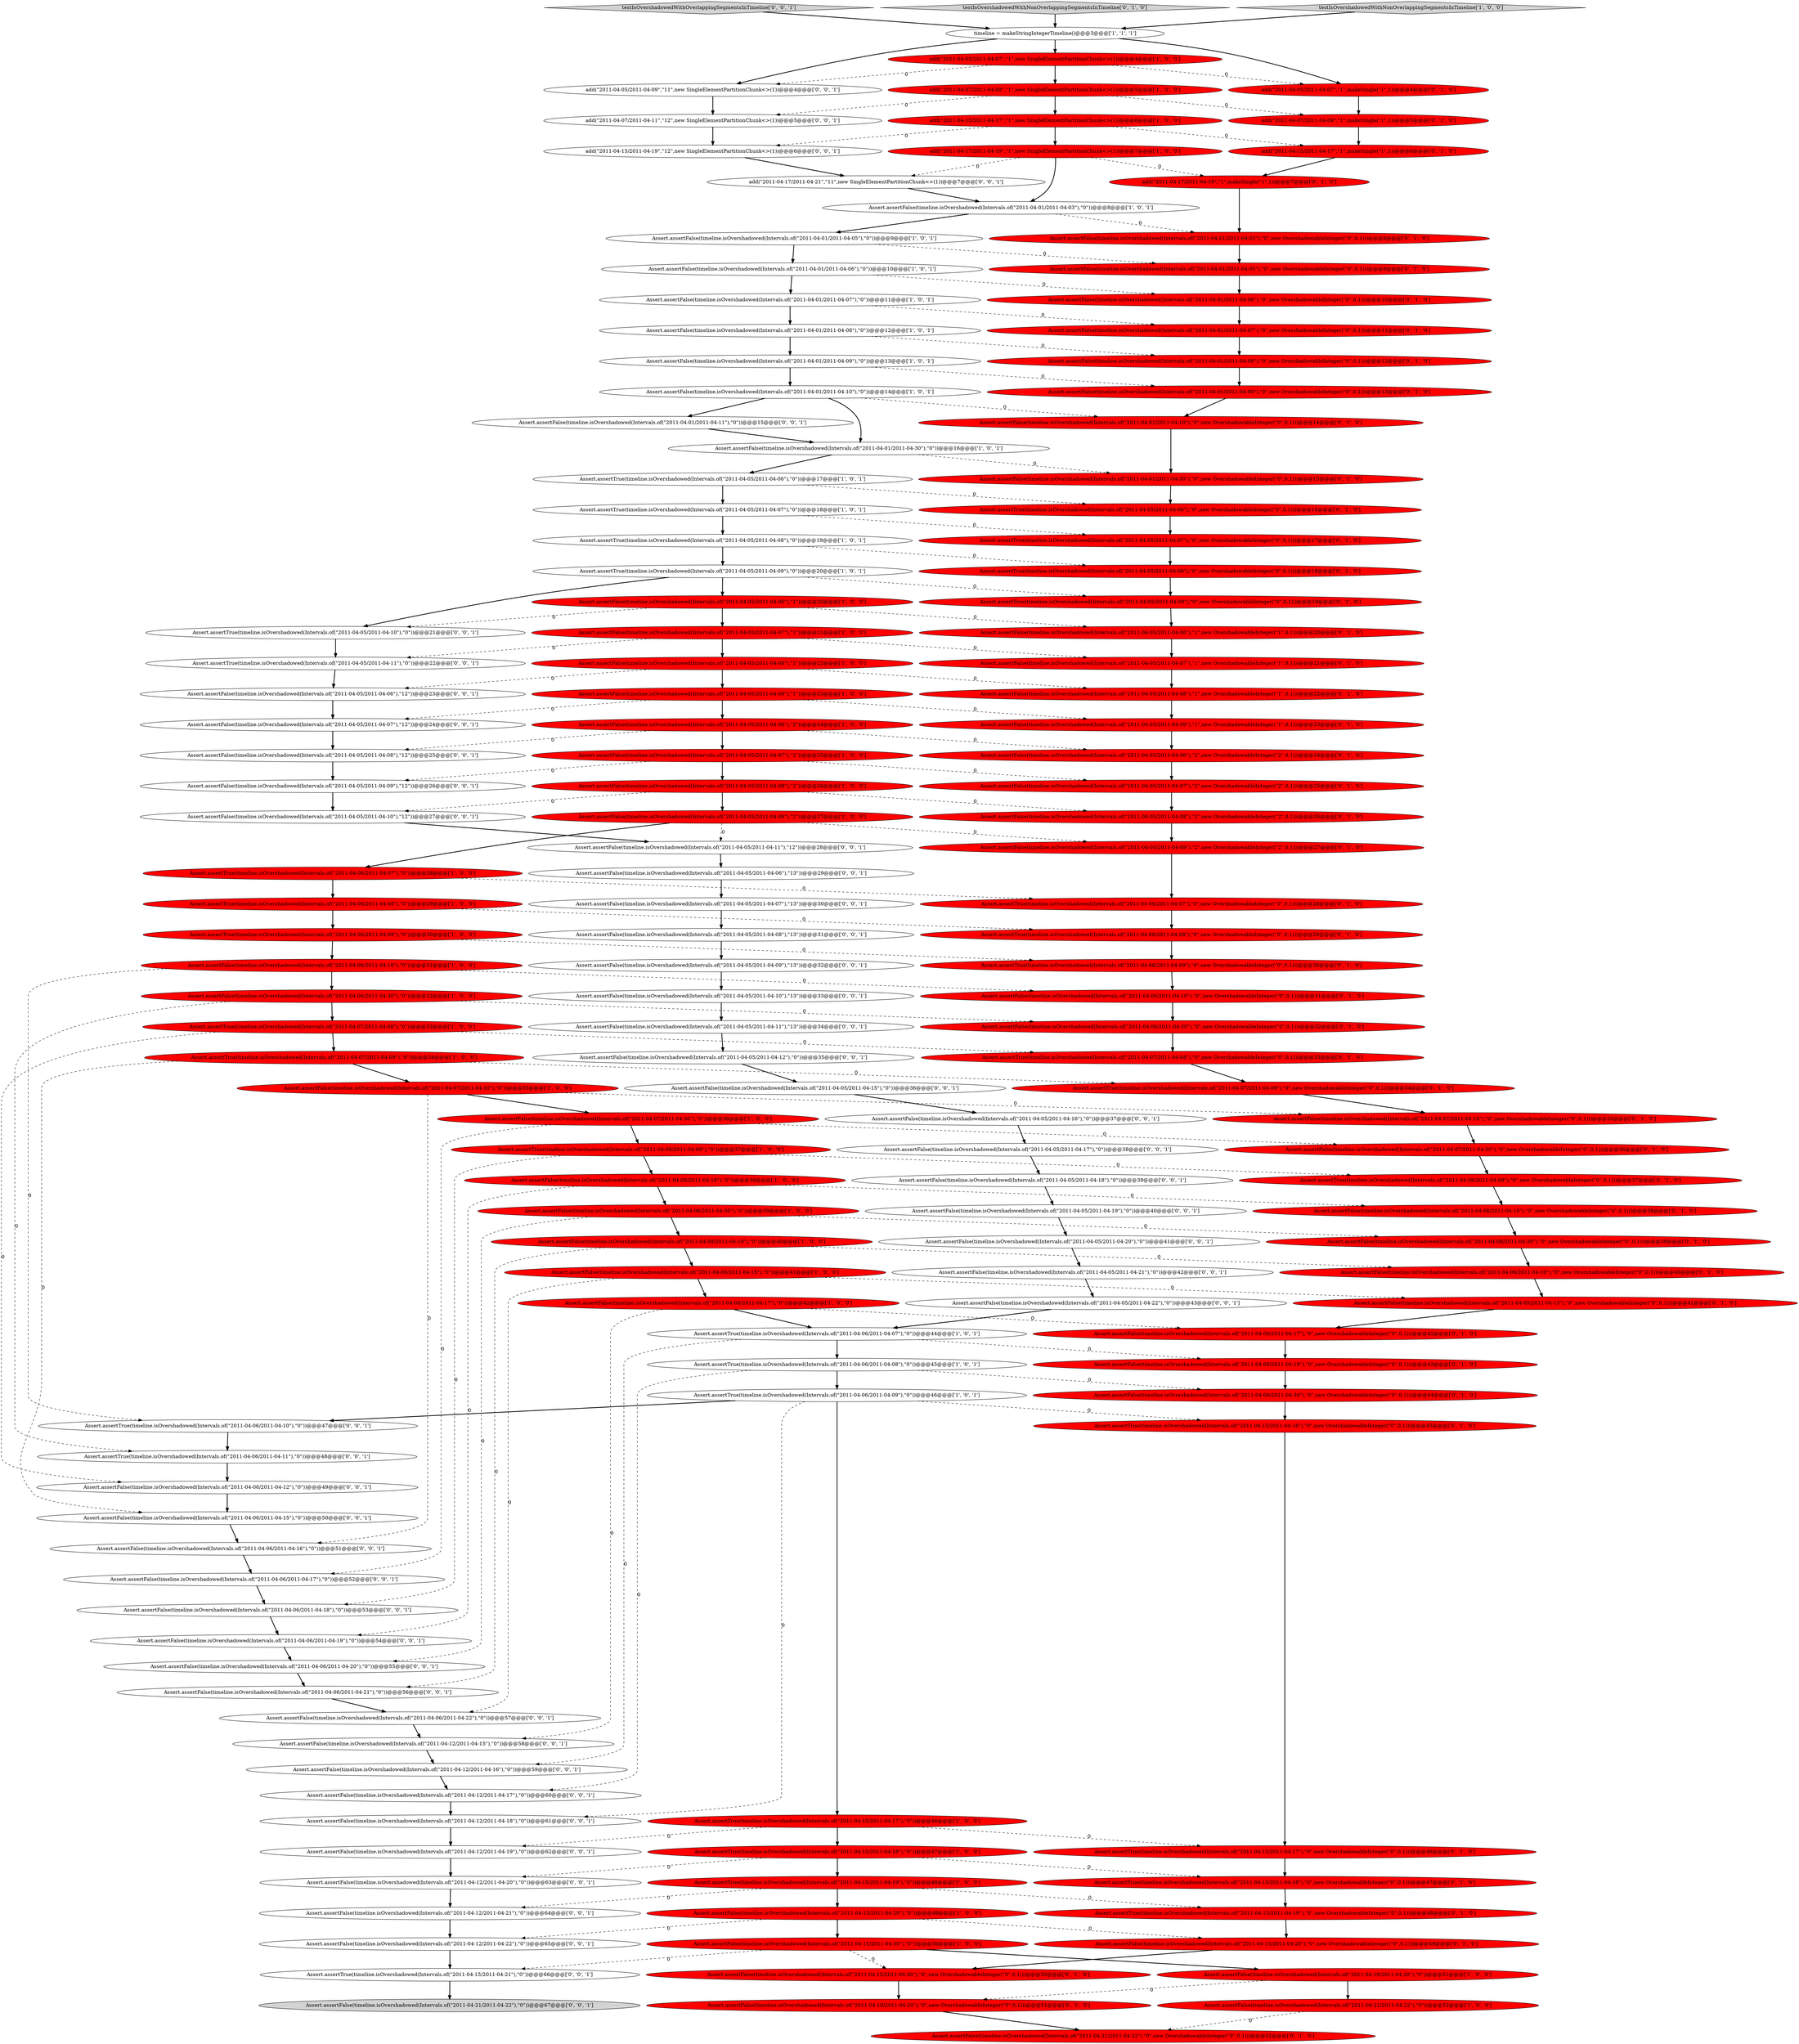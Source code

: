 digraph {
85 [style = filled, label = "Assert.assertFalse(timeline.isOvershadowed(Intervals.of(\"2011-04-01/2011-04-03\"),\"0\",new OvershadowableInteger(\"0\",0,1)))@@@8@@@['0', '1', '0']", fillcolor = red, shape = ellipse image = "AAA1AAABBB2BBB"];
121 [style = filled, label = "Assert.assertFalse(timeline.isOvershadowed(Intervals.of(\"2011-04-06/2011-04-19\"),\"0\"))@@@54@@@['0', '0', '1']", fillcolor = white, shape = ellipse image = "AAA0AAABBB3BBB"];
102 [style = filled, label = "Assert.assertFalse(timeline.isOvershadowed(Intervals.of(\"2011-04-05/2011-04-06\"),\"13\"))@@@29@@@['0', '0', '1']", fillcolor = white, shape = ellipse image = "AAA0AAABBB3BBB"];
118 [style = filled, label = "Assert.assertFalse(timeline.isOvershadowed(Intervals.of(\"2011-04-06/2011-04-12\"),\"0\"))@@@49@@@['0', '0', '1']", fillcolor = white, shape = ellipse image = "AAA0AAABBB3BBB"];
36 [style = filled, label = "Assert.assertFalse(timeline.isOvershadowed(Intervals.of(\"2011-04-08/2011-04-30\"),\"0\"))@@@39@@@['1', '0', '0']", fillcolor = red, shape = ellipse image = "AAA1AAABBB1BBB"];
127 [style = filled, label = "Assert.assertFalse(timeline.isOvershadowed(Intervals.of(\"2011-04-12/2011-04-22\"),\"0\"))@@@65@@@['0', '0', '1']", fillcolor = white, shape = ellipse image = "AAA0AAABBB3BBB"];
119 [style = filled, label = "add(\"2011-04-15/2011-04-19\",\"12\",new SingleElementPartitionChunk<>(1))@@@6@@@['0', '0', '1']", fillcolor = white, shape = ellipse image = "AAA0AAABBB3BBB"];
92 [style = filled, label = "Assert.assertTrue(timeline.isOvershadowed(Intervals.of(\"2011-04-06/2011-04-09\"),\"0\",new OvershadowableInteger(\"0\",0,1)))@@@30@@@['0', '1', '0']", fillcolor = red, shape = ellipse image = "AAA1AAABBB2BBB"];
139 [style = filled, label = "Assert.assertFalse(timeline.isOvershadowed(Intervals.of(\"2011-04-01/2011-04-11\"),\"0\"))@@@15@@@['0', '0', '1']", fillcolor = white, shape = ellipse image = "AAA0AAABBB3BBB"];
125 [style = filled, label = "Assert.assertFalse(timeline.isOvershadowed(Intervals.of(\"2011-04-05/2011-04-10\"),\"12\"))@@@27@@@['0', '0', '1']", fillcolor = white, shape = ellipse image = "AAA0AAABBB3BBB"];
110 [style = filled, label = "Assert.assertTrue(timeline.isOvershadowed(Intervals.of(\"2011-04-06/2011-04-10\"),\"0\"))@@@47@@@['0', '0', '1']", fillcolor = white, shape = ellipse image = "AAA0AAABBB3BBB"];
62 [style = filled, label = "Assert.assertFalse(timeline.isOvershadowed(Intervals.of(\"2011-04-05/2011-04-08\"),\"2\",new OvershadowableInteger(\"2\",0,1)))@@@26@@@['0', '1', '0']", fillcolor = red, shape = ellipse image = "AAA1AAABBB2BBB"];
82 [style = filled, label = "Assert.assertTrue(timeline.isOvershadowed(Intervals.of(\"2011-04-15/2011-04-17\"),\"0\",new OvershadowableInteger(\"0\",0,1)))@@@46@@@['0', '1', '0']", fillcolor = red, shape = ellipse image = "AAA1AAABBB2BBB"];
45 [style = filled, label = "add(\"2011-04-07/2011-04-09\",\"1\",new SingleElementPartitionChunk<>(1))@@@5@@@['1', '0', '0']", fillcolor = red, shape = ellipse image = "AAA1AAABBB1BBB"];
0 [style = filled, label = "Assert.assertTrue(timeline.isOvershadowed(Intervals.of(\"2011-04-15/2011-04-17\"),\"0\"))@@@46@@@['1', '0', '0']", fillcolor = red, shape = ellipse image = "AAA1AAABBB1BBB"];
78 [style = filled, label = "Assert.assertTrue(timeline.isOvershadowed(Intervals.of(\"2011-04-06/2011-04-07\"),\"0\",new OvershadowableInteger(\"0\",0,1)))@@@28@@@['0', '1', '0']", fillcolor = red, shape = ellipse image = "AAA1AAABBB2BBB"];
113 [style = filled, label = "Assert.assertFalse(timeline.isOvershadowed(Intervals.of(\"2011-04-05/2011-04-11\"),\"13\"))@@@34@@@['0', '0', '1']", fillcolor = white, shape = ellipse image = "AAA0AAABBB3BBB"];
42 [style = filled, label = "Assert.assertFalse(timeline.isOvershadowed(Intervals.of(\"2011-04-05/2011-04-07\"),\"1\"))@@@21@@@['1', '0', '0']", fillcolor = red, shape = ellipse image = "AAA1AAABBB1BBB"];
140 [style = filled, label = "Assert.assertFalse(timeline.isOvershadowed(Intervals.of(\"2011-04-05/2011-04-22\"),\"0\"))@@@43@@@['0', '0', '1']", fillcolor = white, shape = ellipse image = "AAA0AAABBB3BBB"];
64 [style = filled, label = "Assert.assertFalse(timeline.isOvershadowed(Intervals.of(\"2011-04-05/2011-04-08\"),\"1\",new OvershadowableInteger(\"1\",0,1)))@@@22@@@['0', '1', '0']", fillcolor = red, shape = ellipse image = "AAA1AAABBB2BBB"];
84 [style = filled, label = "Assert.assertFalse(timeline.isOvershadowed(Intervals.of(\"2011-04-08/2011-04-30\"),\"0\",new OvershadowableInteger(\"0\",0,1)))@@@39@@@['0', '1', '0']", fillcolor = red, shape = ellipse image = "AAA1AAABBB2BBB"];
108 [style = filled, label = "Assert.assertFalse(timeline.isOvershadowed(Intervals.of(\"2011-04-06/2011-04-15\"),\"0\"))@@@50@@@['0', '0', '1']", fillcolor = white, shape = ellipse image = "AAA0AAABBB3BBB"];
138 [style = filled, label = "Assert.assertFalse(timeline.isOvershadowed(Intervals.of(\"2011-04-05/2011-04-06\"),\"12\"))@@@23@@@['0', '0', '1']", fillcolor = white, shape = ellipse image = "AAA0AAABBB3BBB"];
95 [style = filled, label = "Assert.assertFalse(timeline.isOvershadowed(Intervals.of(\"2011-04-07/2011-04-10\"),\"0\",new OvershadowableInteger(\"0\",0,1)))@@@35@@@['0', '1', '0']", fillcolor = red, shape = ellipse image = "AAA1AAABBB2BBB"];
142 [style = filled, label = "Assert.assertFalse(timeline.isOvershadowed(Intervals.of(\"2011-04-05/2011-04-17\"),\"0\"))@@@38@@@['0', '0', '1']", fillcolor = white, shape = ellipse image = "AAA0AAABBB3BBB"];
135 [style = filled, label = "Assert.assertFalse(timeline.isOvershadowed(Intervals.of(\"2011-04-12/2011-04-17\"),\"0\"))@@@60@@@['0', '0', '1']", fillcolor = white, shape = ellipse image = "AAA0AAABBB3BBB"];
40 [style = filled, label = "Assert.assertTrue(timeline.isOvershadowed(Intervals.of(\"2011-04-06/2011-04-09\"),\"0\"))@@@30@@@['1', '0', '0']", fillcolor = red, shape = ellipse image = "AAA1AAABBB1BBB"];
107 [style = filled, label = "testIsOvershadowedWithOverlappingSegmentsInTimeline['0', '0', '1']", fillcolor = lightgray, shape = diamond image = "AAA0AAABBB3BBB"];
98 [style = filled, label = "Assert.assertFalse(timeline.isOvershadowed(Intervals.of(\"2011-04-05/2011-04-07\"),\"1\",new OvershadowableInteger(\"1\",0,1)))@@@21@@@['0', '1', '0']", fillcolor = red, shape = ellipse image = "AAA1AAABBB2BBB"];
147 [style = filled, label = "Assert.assertFalse(timeline.isOvershadowed(Intervals.of(\"2011-04-12/2011-04-21\"),\"0\"))@@@64@@@['0', '0', '1']", fillcolor = white, shape = ellipse image = "AAA0AAABBB3BBB"];
43 [style = filled, label = "timeline = makeStringIntegerTimeline()@@@3@@@['1', '1', '1']", fillcolor = white, shape = ellipse image = "AAA0AAABBB1BBB"];
90 [style = filled, label = "Assert.assertTrue(timeline.isOvershadowed(Intervals.of(\"2011-04-08/2011-04-09\"),\"0\",new OvershadowableInteger(\"0\",0,1)))@@@37@@@['0', '1', '0']", fillcolor = red, shape = ellipse image = "AAA1AAABBB2BBB"];
50 [style = filled, label = "Assert.assertTrue(timeline.isOvershadowed(Intervals.of(\"2011-04-06/2011-04-08\"),\"0\"))@@@29@@@['1', '0', '0']", fillcolor = red, shape = ellipse image = "AAA1AAABBB1BBB"];
72 [style = filled, label = "Assert.assertTrue(timeline.isOvershadowed(Intervals.of(\"2011-04-07/2011-04-09\"),\"0\",new OvershadowableInteger(\"0\",0,1)))@@@34@@@['0', '1', '0']", fillcolor = red, shape = ellipse image = "AAA1AAABBB2BBB"];
47 [style = filled, label = "add(\"2011-04-17/2011-04-19\",\"1\",new SingleElementPartitionChunk<>(1))@@@7@@@['1', '0', '0']", fillcolor = red, shape = ellipse image = "AAA1AAABBB1BBB"];
34 [style = filled, label = "Assert.assertFalse(timeline.isOvershadowed(Intervals.of(\"2011-04-05/2011-04-08\"),\"2\"))@@@26@@@['1', '0', '0']", fillcolor = red, shape = ellipse image = "AAA1AAABBB1BBB"];
15 [style = filled, label = "Assert.assertFalse(timeline.isOvershadowed(Intervals.of(\"2011-04-01/2011-04-05\"),\"0\"))@@@9@@@['1', '0', '1']", fillcolor = white, shape = ellipse image = "AAA0AAABBB1BBB"];
122 [style = filled, label = "Assert.assertFalse(timeline.isOvershadowed(Intervals.of(\"2011-04-06/2011-04-20\"),\"0\"))@@@55@@@['0', '0', '1']", fillcolor = white, shape = ellipse image = "AAA0AAABBB3BBB"];
11 [style = filled, label = "Assert.assertFalse(timeline.isOvershadowed(Intervals.of(\"2011-04-05/2011-04-07\"),\"2\"))@@@25@@@['1', '0', '0']", fillcolor = red, shape = ellipse image = "AAA1AAABBB1BBB"];
79 [style = filled, label = "Assert.assertFalse(timeline.isOvershadowed(Intervals.of(\"2011-04-06/2011-04-30\"),\"0\",new OvershadowableInteger(\"0\",0,1)))@@@32@@@['0', '1', '0']", fillcolor = red, shape = ellipse image = "AAA1AAABBB2BBB"];
27 [style = filled, label = "Assert.assertFalse(timeline.isOvershadowed(Intervals.of(\"2011-04-09/2011-04-17\"),\"0\"))@@@42@@@['1', '0', '0']", fillcolor = red, shape = ellipse image = "AAA1AAABBB1BBB"];
29 [style = filled, label = "Assert.assertFalse(timeline.isOvershadowed(Intervals.of(\"2011-04-09/2011-04-15\"),\"0\"))@@@41@@@['1', '0', '0']", fillcolor = red, shape = ellipse image = "AAA1AAABBB1BBB"];
32 [style = filled, label = "Assert.assertTrue(timeline.isOvershadowed(Intervals.of(\"2011-04-15/2011-04-19\"),\"0\"))@@@48@@@['1', '0', '0']", fillcolor = red, shape = ellipse image = "AAA1AAABBB1BBB"];
116 [style = filled, label = "Assert.assertFalse(timeline.isOvershadowed(Intervals.of(\"2011-04-05/2011-04-08\"),\"13\"))@@@31@@@['0', '0', '1']", fillcolor = white, shape = ellipse image = "AAA0AAABBB3BBB"];
71 [style = filled, label = "Assert.assertTrue(timeline.isOvershadowed(Intervals.of(\"2011-04-15/2011-04-18\"),\"0\",new OvershadowableInteger(\"0\",0,1)))@@@47@@@['0', '1', '0']", fillcolor = red, shape = ellipse image = "AAA1AAABBB2BBB"];
26 [style = filled, label = "Assert.assertFalse(timeline.isOvershadowed(Intervals.of(\"2011-04-09/2011-04-10\"),\"0\"))@@@40@@@['1', '0', '0']", fillcolor = red, shape = ellipse image = "AAA1AAABBB1BBB"];
61 [style = filled, label = "testIsOvershadowedWithNonOverlappingSegmentsInTimeline['0', '1', '0']", fillcolor = lightgray, shape = diamond image = "AAA0AAABBB2BBB"];
77 [style = filled, label = "Assert.assertFalse(timeline.isOvershadowed(Intervals.of(\"2011-04-21/2011-04-22\"),\"0\",new OvershadowableInteger(\"0\",0,1)))@@@52@@@['0', '1', '0']", fillcolor = red, shape = ellipse image = "AAA1AAABBB2BBB"];
148 [style = filled, label = "Assert.assertFalse(timeline.isOvershadowed(Intervals.of(\"2011-04-21/2011-04-22\"),\"0\"))@@@67@@@['0', '0', '1']", fillcolor = lightgray, shape = ellipse image = "AAA0AAABBB3BBB"];
33 [style = filled, label = "testIsOvershadowedWithNonOverlappingSegmentsInTimeline['1', '0', '0']", fillcolor = lightgray, shape = diamond image = "AAA0AAABBB1BBB"];
53 [style = filled, label = "Assert.assertFalse(timeline.isOvershadowed(Intervals.of(\"2011-04-06/2011-04-10\"),\"0\",new OvershadowableInteger(\"0\",0,1)))@@@31@@@['0', '1', '0']", fillcolor = red, shape = ellipse image = "AAA1AAABBB2BBB"];
17 [style = filled, label = "Assert.assertTrue(timeline.isOvershadowed(Intervals.of(\"2011-04-06/2011-04-08\"),\"0\"))@@@45@@@['1', '0', '1']", fillcolor = white, shape = ellipse image = "AAA0AAABBB1BBB"];
31 [style = filled, label = "Assert.assertFalse(timeline.isOvershadowed(Intervals.of(\"2011-04-05/2011-04-08\"),\"1\"))@@@22@@@['1', '0', '0']", fillcolor = red, shape = ellipse image = "AAA1AAABBB1BBB"];
130 [style = filled, label = "add(\"2011-04-17/2011-04-21\",\"11\",new SingleElementPartitionChunk<>(1))@@@7@@@['0', '0', '1']", fillcolor = white, shape = ellipse image = "AAA0AAABBB3BBB"];
58 [style = filled, label = "Assert.assertFalse(timeline.isOvershadowed(Intervals.of(\"2011-04-01/2011-04-09\"),\"0\",new OvershadowableInteger(\"0\",0,1)))@@@13@@@['0', '1', '0']", fillcolor = red, shape = ellipse image = "AAA1AAABBB2BBB"];
55 [style = filled, label = "Assert.assertTrue(timeline.isOvershadowed(Intervals.of(\"2011-04-07/2011-04-08\"),\"0\",new OvershadowableInteger(\"0\",0,1)))@@@33@@@['0', '1', '0']", fillcolor = red, shape = ellipse image = "AAA1AAABBB2BBB"];
7 [style = filled, label = "Assert.assertFalse(timeline.isOvershadowed(Intervals.of(\"2011-04-08/2011-04-10\"),\"0\"))@@@38@@@['1', '0', '0']", fillcolor = red, shape = ellipse image = "AAA1AAABBB1BBB"];
60 [style = filled, label = "Assert.assertFalse(timeline.isOvershadowed(Intervals.of(\"2011-04-05/2011-04-09\"),\"2\",new OvershadowableInteger(\"2\",0,1)))@@@27@@@['0', '1', '0']", fillcolor = red, shape = ellipse image = "AAA1AAABBB2BBB"];
101 [style = filled, label = "Assert.assertFalse(timeline.isOvershadowed(Intervals.of(\"2011-04-12/2011-04-15\"),\"0\"))@@@58@@@['0', '0', '1']", fillcolor = white, shape = ellipse image = "AAA0AAABBB3BBB"];
10 [style = filled, label = "Assert.assertFalse(timeline.isOvershadowed(Intervals.of(\"2011-04-06/2011-04-30\"),\"0\"))@@@32@@@['1', '0', '0']", fillcolor = red, shape = ellipse image = "AAA1AAABBB1BBB"];
63 [style = filled, label = "Assert.assertFalse(timeline.isOvershadowed(Intervals.of(\"2011-04-05/2011-04-07\"),\"2\",new OvershadowableInteger(\"2\",0,1)))@@@25@@@['0', '1', '0']", fillcolor = red, shape = ellipse image = "AAA1AAABBB2BBB"];
99 [style = filled, label = "Assert.assertFalse(timeline.isOvershadowed(Intervals.of(\"2011-04-15/2011-04-30\"),\"0\",new OvershadowableInteger(\"0\",0,1)))@@@50@@@['0', '1', '0']", fillcolor = red, shape = ellipse image = "AAA1AAABBB2BBB"];
111 [style = filled, label = "Assert.assertFalse(timeline.isOvershadowed(Intervals.of(\"2011-04-05/2011-04-21\"),\"0\"))@@@42@@@['0', '0', '1']", fillcolor = white, shape = ellipse image = "AAA0AAABBB3BBB"];
129 [style = filled, label = "Assert.assertFalse(timeline.isOvershadowed(Intervals.of(\"2011-04-12/2011-04-20\"),\"0\"))@@@63@@@['0', '0', '1']", fillcolor = white, shape = ellipse image = "AAA0AAABBB3BBB"];
18 [style = filled, label = "Assert.assertTrue(timeline.isOvershadowed(Intervals.of(\"2011-04-05/2011-04-09\"),\"0\"))@@@20@@@['1', '0', '1']", fillcolor = white, shape = ellipse image = "AAA0AAABBB1BBB"];
68 [style = filled, label = "Assert.assertFalse(timeline.isOvershadowed(Intervals.of(\"2011-04-05/2011-04-09\"),\"1\",new OvershadowableInteger(\"1\",0,1)))@@@23@@@['0', '1', '0']", fillcolor = red, shape = ellipse image = "AAA1AAABBB2BBB"];
24 [style = filled, label = "Assert.assertFalse(timeline.isOvershadowed(Intervals.of(\"2011-04-05/2011-04-09\"),\"2\"))@@@27@@@['1', '0', '0']", fillcolor = red, shape = ellipse image = "AAA1AAABBB1BBB"];
4 [style = filled, label = "Assert.assertFalse(timeline.isOvershadowed(Intervals.of(\"2011-04-01/2011-04-30\"),\"0\"))@@@16@@@['1', '0', '1']", fillcolor = white, shape = ellipse image = "AAA0AAABBB1BBB"];
136 [style = filled, label = "add(\"2011-04-05/2011-04-09\",\"11\",new SingleElementPartitionChunk<>(1))@@@4@@@['0', '0', '1']", fillcolor = white, shape = ellipse image = "AAA0AAABBB3BBB"];
25 [style = filled, label = "Assert.assertFalse(timeline.isOvershadowed(Intervals.of(\"2011-04-07/2011-04-30\"),\"0\"))@@@36@@@['1', '0', '0']", fillcolor = red, shape = ellipse image = "AAA1AAABBB1BBB"];
80 [style = filled, label = "Assert.assertFalse(timeline.isOvershadowed(Intervals.of(\"2011-04-09/2011-04-15\"),\"0\",new OvershadowableInteger(\"0\",0,1)))@@@41@@@['0', '1', '0']", fillcolor = red, shape = ellipse image = "AAA1AAABBB2BBB"];
149 [style = filled, label = "Assert.assertFalse(timeline.isOvershadowed(Intervals.of(\"2011-04-05/2011-04-16\"),\"0\"))@@@37@@@['0', '0', '1']", fillcolor = white, shape = ellipse image = "AAA0AAABBB3BBB"];
23 [style = filled, label = "Assert.assertTrue(timeline.isOvershadowed(Intervals.of(\"2011-04-06/2011-04-09\"),\"0\"))@@@46@@@['1', '0', '1']", fillcolor = white, shape = ellipse image = "AAA0AAABBB1BBB"];
30 [style = filled, label = "Assert.assertTrue(timeline.isOvershadowed(Intervals.of(\"2011-04-15/2011-04-18\"),\"0\"))@@@47@@@['1', '0', '0']", fillcolor = red, shape = ellipse image = "AAA1AAABBB1BBB"];
123 [style = filled, label = "Assert.assertTrue(timeline.isOvershadowed(Intervals.of(\"2011-04-15/2011-04-21\"),\"0\"))@@@66@@@['0', '0', '1']", fillcolor = white, shape = ellipse image = "AAA0AAABBB3BBB"];
1 [style = filled, label = "add(\"2011-04-05/2011-04-07\",\"1\",new SingleElementPartitionChunk<>(1))@@@4@@@['1', '0', '0']", fillcolor = red, shape = ellipse image = "AAA1AAABBB1BBB"];
38 [style = filled, label = "Assert.assertFalse(timeline.isOvershadowed(Intervals.of(\"2011-04-19/2011-04-20\"),\"0\"))@@@51@@@['1', '0', '0']", fillcolor = red, shape = ellipse image = "AAA1AAABBB1BBB"];
103 [style = filled, label = "Assert.assertFalse(timeline.isOvershadowed(Intervals.of(\"2011-04-05/2011-04-09\"),\"12\"))@@@26@@@['0', '0', '1']", fillcolor = white, shape = ellipse image = "AAA0AAABBB3BBB"];
124 [style = filled, label = "Assert.assertFalse(timeline.isOvershadowed(Intervals.of(\"2011-04-05/2011-04-08\"),\"12\"))@@@25@@@['0', '0', '1']", fillcolor = white, shape = ellipse image = "AAA0AAABBB3BBB"];
75 [style = filled, label = "Assert.assertFalse(timeline.isOvershadowed(Intervals.of(\"2011-04-09/2011-04-30\"),\"0\",new OvershadowableInteger(\"0\",0,1)))@@@44@@@['0', '1', '0']", fillcolor = red, shape = ellipse image = "AAA1AAABBB2BBB"];
81 [style = filled, label = "Assert.assertFalse(timeline.isOvershadowed(Intervals.of(\"2011-04-09/2011-04-10\"),\"0\",new OvershadowableInteger(\"0\",0,1)))@@@40@@@['0', '1', '0']", fillcolor = red, shape = ellipse image = "AAA1AAABBB2BBB"];
109 [style = filled, label = "Assert.assertFalse(timeline.isOvershadowed(Intervals.of(\"2011-04-06/2011-04-17\"),\"0\"))@@@52@@@['0', '0', '1']", fillcolor = white, shape = ellipse image = "AAA0AAABBB3BBB"];
35 [style = filled, label = "Assert.assertFalse(timeline.isOvershadowed(Intervals.of(\"2011-04-05/2011-04-06\"),\"2\"))@@@24@@@['1', '0', '0']", fillcolor = red, shape = ellipse image = "AAA1AAABBB1BBB"];
97 [style = filled, label = "add(\"2011-04-17/2011-04-19\",\"1\",makeSingle(\"1\",1))@@@7@@@['0', '1', '0']", fillcolor = red, shape = ellipse image = "AAA1AAABBB2BBB"];
134 [style = filled, label = "add(\"2011-04-07/2011-04-11\",\"12\",new SingleElementPartitionChunk<>(1))@@@5@@@['0', '0', '1']", fillcolor = white, shape = ellipse image = "AAA0AAABBB3BBB"];
69 [style = filled, label = "Assert.assertTrue(timeline.isOvershadowed(Intervals.of(\"2011-04-05/2011-04-08\"),\"0\",new OvershadowableInteger(\"0\",0,1)))@@@18@@@['0', '1', '0']", fillcolor = red, shape = ellipse image = "AAA1AAABBB2BBB"];
120 [style = filled, label = "Assert.assertTrue(timeline.isOvershadowed(Intervals.of(\"2011-04-05/2011-04-11\"),\"0\"))@@@22@@@['0', '0', '1']", fillcolor = white, shape = ellipse image = "AAA0AAABBB3BBB"];
105 [style = filled, label = "Assert.assertFalse(timeline.isOvershadowed(Intervals.of(\"2011-04-06/2011-04-16\"),\"0\"))@@@51@@@['0', '0', '1']", fillcolor = white, shape = ellipse image = "AAA0AAABBB3BBB"];
106 [style = filled, label = "Assert.assertTrue(timeline.isOvershadowed(Intervals.of(\"2011-04-06/2011-04-11\"),\"0\"))@@@48@@@['0', '0', '1']", fillcolor = white, shape = ellipse image = "AAA0AAABBB3BBB"];
141 [style = filled, label = "Assert.assertFalse(timeline.isOvershadowed(Intervals.of(\"2011-04-05/2011-04-11\"),\"12\"))@@@28@@@['0', '0', '1']", fillcolor = white, shape = ellipse image = "AAA0AAABBB3BBB"];
6 [style = filled, label = "Assert.assertFalse(timeline.isOvershadowed(Intervals.of(\"2011-04-15/2011-04-20\"),\"0\"))@@@49@@@['1', '0', '0']", fillcolor = red, shape = ellipse image = "AAA1AAABBB1BBB"];
126 [style = filled, label = "Assert.assertFalse(timeline.isOvershadowed(Intervals.of(\"2011-04-05/2011-04-18\"),\"0\"))@@@39@@@['0', '0', '1']", fillcolor = white, shape = ellipse image = "AAA0AAABBB3BBB"];
67 [style = filled, label = "add(\"2011-04-15/2011-04-17\",\"1\",makeSingle(\"1\",1))@@@6@@@['0', '1', '0']", fillcolor = red, shape = ellipse image = "AAA1AAABBB2BBB"];
12 [style = filled, label = "Assert.assertFalse(timeline.isOvershadowed(Intervals.of(\"2011-04-05/2011-04-06\"),\"1\"))@@@20@@@['1', '0', '0']", fillcolor = red, shape = ellipse image = "AAA1AAABBB1BBB"];
131 [style = filled, label = "Assert.assertFalse(timeline.isOvershadowed(Intervals.of(\"2011-04-05/2011-04-09\"),\"13\"))@@@32@@@['0', '0', '1']", fillcolor = white, shape = ellipse image = "AAA0AAABBB3BBB"];
76 [style = filled, label = "Assert.assertFalse(timeline.isOvershadowed(Intervals.of(\"2011-04-01/2011-04-05\"),\"0\",new OvershadowableInteger(\"0\",0,1)))@@@9@@@['0', '1', '0']", fillcolor = red, shape = ellipse image = "AAA1AAABBB2BBB"];
54 [style = filled, label = "Assert.assertFalse(timeline.isOvershadowed(Intervals.of(\"2011-04-08/2011-04-10\"),\"0\",new OvershadowableInteger(\"0\",0,1)))@@@38@@@['0', '1', '0']", fillcolor = red, shape = ellipse image = "AAA1AAABBB2BBB"];
3 [style = filled, label = "Assert.assertFalse(timeline.isOvershadowed(Intervals.of(\"2011-04-01/2011-04-10\"),\"0\"))@@@14@@@['1', '0', '1']", fillcolor = white, shape = ellipse image = "AAA0AAABBB1BBB"];
2 [style = filled, label = "add(\"2011-04-15/2011-04-17\",\"1\",new SingleElementPartitionChunk<>(1))@@@6@@@['1', '0', '0']", fillcolor = red, shape = ellipse image = "AAA1AAABBB1BBB"];
66 [style = filled, label = "Assert.assertFalse(timeline.isOvershadowed(Intervals.of(\"2011-04-05/2011-04-06\"),\"2\",new OvershadowableInteger(\"2\",0,1)))@@@24@@@['0', '1', '0']", fillcolor = red, shape = ellipse image = "AAA1AAABBB2BBB"];
41 [style = filled, label = "Assert.assertTrue(timeline.isOvershadowed(Intervals.of(\"2011-04-07/2011-04-09\"),\"0\"))@@@34@@@['1', '0', '0']", fillcolor = red, shape = ellipse image = "AAA1AAABBB1BBB"];
16 [style = filled, label = "Assert.assertTrue(timeline.isOvershadowed(Intervals.of(\"2011-04-06/2011-04-07\"),\"0\"))@@@28@@@['1', '0', '0']", fillcolor = red, shape = ellipse image = "AAA1AAABBB1BBB"];
20 [style = filled, label = "Assert.assertTrue(timeline.isOvershadowed(Intervals.of(\"2011-04-05/2011-04-06\"),\"0\"))@@@17@@@['1', '0', '1']", fillcolor = white, shape = ellipse image = "AAA0AAABBB1BBB"];
19 [style = filled, label = "Assert.assertTrue(timeline.isOvershadowed(Intervals.of(\"2011-04-06/2011-04-07\"),\"0\"))@@@44@@@['1', '0', '1']", fillcolor = white, shape = ellipse image = "AAA0AAABBB1BBB"];
73 [style = filled, label = "add(\"2011-04-05/2011-04-07\",\"1\",makeSingle(\"1\",1))@@@4@@@['0', '1', '0']", fillcolor = red, shape = ellipse image = "AAA1AAABBB2BBB"];
74 [style = filled, label = "Assert.assertFalse(timeline.isOvershadowed(Intervals.of(\"2011-04-09/2011-04-17\"),\"0\",new OvershadowableInteger(\"0\",0,1)))@@@42@@@['0', '1', '0']", fillcolor = red, shape = ellipse image = "AAA1AAABBB2BBB"];
104 [style = filled, label = "Assert.assertFalse(timeline.isOvershadowed(Intervals.of(\"2011-04-05/2011-04-07\"),\"12\"))@@@24@@@['0', '0', '1']", fillcolor = white, shape = ellipse image = "AAA0AAABBB3BBB"];
114 [style = filled, label = "Assert.assertFalse(timeline.isOvershadowed(Intervals.of(\"2011-04-05/2011-04-19\"),\"0\"))@@@40@@@['0', '0', '1']", fillcolor = white, shape = ellipse image = "AAA0AAABBB3BBB"];
59 [style = filled, label = "Assert.assertTrue(timeline.isOvershadowed(Intervals.of(\"2011-04-15/2011-04-16\"),\"0\",new OvershadowableInteger(\"0\",0,1)))@@@45@@@['0', '1', '0']", fillcolor = red, shape = ellipse image = "AAA1AAABBB2BBB"];
145 [style = filled, label = "Assert.assertFalse(timeline.isOvershadowed(Intervals.of(\"2011-04-05/2011-04-07\"),\"13\"))@@@30@@@['0', '0', '1']", fillcolor = white, shape = ellipse image = "AAA0AAABBB3BBB"];
94 [style = filled, label = "Assert.assertTrue(timeline.isOvershadowed(Intervals.of(\"2011-04-06/2011-04-08\"),\"0\",new OvershadowableInteger(\"0\",0,1)))@@@29@@@['0', '1', '0']", fillcolor = red, shape = ellipse image = "AAA1AAABBB2BBB"];
8 [style = filled, label = "Assert.assertTrue(timeline.isOvershadowed(Intervals.of(\"2011-04-08/2011-04-09\"),\"0\"))@@@37@@@['1', '0', '0']", fillcolor = red, shape = ellipse image = "AAA1AAABBB1BBB"];
96 [style = filled, label = "Assert.assertFalse(timeline.isOvershadowed(Intervals.of(\"2011-04-19/2011-04-20\"),\"0\",new OvershadowableInteger(\"0\",0,1)))@@@51@@@['0', '1', '0']", fillcolor = red, shape = ellipse image = "AAA1AAABBB2BBB"];
5 [style = filled, label = "Assert.assertFalse(timeline.isOvershadowed(Intervals.of(\"2011-04-15/2011-04-30\"),\"0\"))@@@50@@@['1', '0', '0']", fillcolor = red, shape = ellipse image = "AAA1AAABBB1BBB"];
13 [style = filled, label = "Assert.assertFalse(timeline.isOvershadowed(Intervals.of(\"2011-04-06/2011-04-10\"),\"0\"))@@@31@@@['1', '0', '0']", fillcolor = red, shape = ellipse image = "AAA1AAABBB1BBB"];
128 [style = filled, label = "Assert.assertFalse(timeline.isOvershadowed(Intervals.of(\"2011-04-06/2011-04-21\"),\"0\"))@@@56@@@['0', '0', '1']", fillcolor = white, shape = ellipse image = "AAA0AAABBB3BBB"];
88 [style = filled, label = "Assert.assertTrue(timeline.isOvershadowed(Intervals.of(\"2011-04-05/2011-04-09\"),\"0\",new OvershadowableInteger(\"0\",0,1)))@@@19@@@['0', '1', '0']", fillcolor = red, shape = ellipse image = "AAA1AAABBB2BBB"];
133 [style = filled, label = "Assert.assertFalse(timeline.isOvershadowed(Intervals.of(\"2011-04-06/2011-04-22\"),\"0\"))@@@57@@@['0', '0', '1']", fillcolor = white, shape = ellipse image = "AAA0AAABBB3BBB"];
100 [style = filled, label = "Assert.assertTrue(timeline.isOvershadowed(Intervals.of(\"2011-04-05/2011-04-07\"),\"0\",new OvershadowableInteger(\"0\",0,1)))@@@17@@@['0', '1', '0']", fillcolor = red, shape = ellipse image = "AAA1AAABBB2BBB"];
56 [style = filled, label = "add(\"2011-04-07/2011-04-09\",\"1\",makeSingle(\"1\",1))@@@5@@@['0', '1', '0']", fillcolor = red, shape = ellipse image = "AAA1AAABBB2BBB"];
115 [style = filled, label = "Assert.assertTrue(timeline.isOvershadowed(Intervals.of(\"2011-04-05/2011-04-10\"),\"0\"))@@@21@@@['0', '0', '1']", fillcolor = white, shape = ellipse image = "AAA0AAABBB3BBB"];
83 [style = filled, label = "Assert.assertFalse(timeline.isOvershadowed(Intervals.of(\"2011-04-09/2011-04-19\"),\"0\",new OvershadowableInteger(\"0\",0,1)))@@@43@@@['0', '1', '0']", fillcolor = red, shape = ellipse image = "AAA1AAABBB2BBB"];
137 [style = filled, label = "Assert.assertFalse(timeline.isOvershadowed(Intervals.of(\"2011-04-12/2011-04-19\"),\"0\"))@@@62@@@['0', '0', '1']", fillcolor = white, shape = ellipse image = "AAA0AAABBB3BBB"];
39 [style = filled, label = "Assert.assertFalse(timeline.isOvershadowed(Intervals.of(\"2011-04-01/2011-04-07\"),\"0\"))@@@11@@@['1', '0', '1']", fillcolor = white, shape = ellipse image = "AAA0AAABBB1BBB"];
150 [style = filled, label = "Assert.assertFalse(timeline.isOvershadowed(Intervals.of(\"2011-04-12/2011-04-18\"),\"0\"))@@@61@@@['0', '0', '1']", fillcolor = white, shape = ellipse image = "AAA0AAABBB3BBB"];
37 [style = filled, label = "Assert.assertFalse(timeline.isOvershadowed(Intervals.of(\"2011-04-01/2011-04-03\"),\"0\"))@@@8@@@['1', '0', '1']", fillcolor = white, shape = ellipse image = "AAA0AAABBB1BBB"];
48 [style = filled, label = "Assert.assertFalse(timeline.isOvershadowed(Intervals.of(\"2011-04-07/2011-04-10\"),\"0\"))@@@35@@@['1', '0', '0']", fillcolor = red, shape = ellipse image = "AAA1AAABBB1BBB"];
9 [style = filled, label = "Assert.assertTrue(timeline.isOvershadowed(Intervals.of(\"2011-04-05/2011-04-08\"),\"0\"))@@@19@@@['1', '0', '1']", fillcolor = white, shape = ellipse image = "AAA0AAABBB1BBB"];
70 [style = filled, label = "Assert.assertFalse(timeline.isOvershadowed(Intervals.of(\"2011-04-01/2011-04-08\"),\"0\",new OvershadowableInteger(\"0\",0,1)))@@@12@@@['0', '1', '0']", fillcolor = red, shape = ellipse image = "AAA1AAABBB2BBB"];
87 [style = filled, label = "Assert.assertFalse(timeline.isOvershadowed(Intervals.of(\"2011-04-01/2011-04-07\"),\"0\",new OvershadowableInteger(\"0\",0,1)))@@@11@@@['0', '1', '0']", fillcolor = red, shape = ellipse image = "AAA1AAABBB2BBB"];
93 [style = filled, label = "Assert.assertFalse(timeline.isOvershadowed(Intervals.of(\"2011-04-07/2011-04-30\"),\"0\",new OvershadowableInteger(\"0\",0,1)))@@@36@@@['0', '1', '0']", fillcolor = red, shape = ellipse image = "AAA1AAABBB2BBB"];
86 [style = filled, label = "Assert.assertFalse(timeline.isOvershadowed(Intervals.of(\"2011-04-05/2011-04-06\"),\"1\",new OvershadowableInteger(\"1\",0,1)))@@@20@@@['0', '1', '0']", fillcolor = red, shape = ellipse image = "AAA1AAABBB2BBB"];
51 [style = filled, label = "Assert.assertFalse(timeline.isOvershadowed(Intervals.of(\"2011-04-01/2011-04-10\"),\"0\",new OvershadowableInteger(\"0\",0,1)))@@@14@@@['0', '1', '0']", fillcolor = red, shape = ellipse image = "AAA1AAABBB2BBB"];
117 [style = filled, label = "Assert.assertFalse(timeline.isOvershadowed(Intervals.of(\"2011-04-05/2011-04-15\"),\"0\"))@@@36@@@['0', '0', '1']", fillcolor = white, shape = ellipse image = "AAA0AAABBB3BBB"];
52 [style = filled, label = "Assert.assertTrue(timeline.isOvershadowed(Intervals.of(\"2011-04-15/2011-04-19\"),\"0\",new OvershadowableInteger(\"0\",0,1)))@@@48@@@['0', '1', '0']", fillcolor = red, shape = ellipse image = "AAA1AAABBB2BBB"];
146 [style = filled, label = "Assert.assertFalse(timeline.isOvershadowed(Intervals.of(\"2011-04-05/2011-04-12\"),\"0\"))@@@35@@@['0', '0', '1']", fillcolor = white, shape = ellipse image = "AAA0AAABBB3BBB"];
14 [style = filled, label = "Assert.assertFalse(timeline.isOvershadowed(Intervals.of(\"2011-04-01/2011-04-06\"),\"0\"))@@@10@@@['1', '0', '1']", fillcolor = white, shape = ellipse image = "AAA0AAABBB1BBB"];
57 [style = filled, label = "Assert.assertTrue(timeline.isOvershadowed(Intervals.of(\"2011-04-05/2011-04-06\"),\"0\",new OvershadowableInteger(\"0\",0,1)))@@@16@@@['0', '1', '0']", fillcolor = red, shape = ellipse image = "AAA1AAABBB2BBB"];
44 [style = filled, label = "Assert.assertFalse(timeline.isOvershadowed(Intervals.of(\"2011-04-05/2011-04-09\"),\"1\"))@@@23@@@['1', '0', '0']", fillcolor = red, shape = ellipse image = "AAA1AAABBB1BBB"];
89 [style = filled, label = "Assert.assertFalse(timeline.isOvershadowed(Intervals.of(\"2011-04-15/2011-04-20\"),\"0\",new OvershadowableInteger(\"0\",0,1)))@@@49@@@['0', '1', '0']", fillcolor = red, shape = ellipse image = "AAA1AAABBB2BBB"];
91 [style = filled, label = "Assert.assertFalse(timeline.isOvershadowed(Intervals.of(\"2011-04-01/2011-04-06\"),\"0\",new OvershadowableInteger(\"0\",0,1)))@@@10@@@['0', '1', '0']", fillcolor = red, shape = ellipse image = "AAA1AAABBB2BBB"];
132 [style = filled, label = "Assert.assertFalse(timeline.isOvershadowed(Intervals.of(\"2011-04-05/2011-04-20\"),\"0\"))@@@41@@@['0', '0', '1']", fillcolor = white, shape = ellipse image = "AAA0AAABBB3BBB"];
22 [style = filled, label = "Assert.assertTrue(timeline.isOvershadowed(Intervals.of(\"2011-04-07/2011-04-08\"),\"0\"))@@@33@@@['1', '0', '0']", fillcolor = red, shape = ellipse image = "AAA1AAABBB1BBB"];
65 [style = filled, label = "Assert.assertFalse(timeline.isOvershadowed(Intervals.of(\"2011-04-01/2011-04-30\"),\"0\",new OvershadowableInteger(\"0\",0,1)))@@@15@@@['0', '1', '0']", fillcolor = red, shape = ellipse image = "AAA1AAABBB2BBB"];
46 [style = filled, label = "Assert.assertTrue(timeline.isOvershadowed(Intervals.of(\"2011-04-05/2011-04-07\"),\"0\"))@@@18@@@['1', '0', '1']", fillcolor = white, shape = ellipse image = "AAA0AAABBB1BBB"];
143 [style = filled, label = "Assert.assertFalse(timeline.isOvershadowed(Intervals.of(\"2011-04-12/2011-04-16\"),\"0\"))@@@59@@@['0', '0', '1']", fillcolor = white, shape = ellipse image = "AAA0AAABBB3BBB"];
112 [style = filled, label = "Assert.assertFalse(timeline.isOvershadowed(Intervals.of(\"2011-04-06/2011-04-18\"),\"0\"))@@@53@@@['0', '0', '1']", fillcolor = white, shape = ellipse image = "AAA0AAABBB3BBB"];
49 [style = filled, label = "Assert.assertFalse(timeline.isOvershadowed(Intervals.of(\"2011-04-21/2011-04-22\"),\"0\"))@@@52@@@['1', '0', '0']", fillcolor = red, shape = ellipse image = "AAA1AAABBB1BBB"];
28 [style = filled, label = "Assert.assertFalse(timeline.isOvershadowed(Intervals.of(\"2011-04-01/2011-04-08\"),\"0\"))@@@12@@@['1', '0', '1']", fillcolor = white, shape = ellipse image = "AAA0AAABBB1BBB"];
144 [style = filled, label = "Assert.assertFalse(timeline.isOvershadowed(Intervals.of(\"2011-04-05/2011-04-10\"),\"13\"))@@@33@@@['0', '0', '1']", fillcolor = white, shape = ellipse image = "AAA0AAABBB3BBB"];
21 [style = filled, label = "Assert.assertFalse(timeline.isOvershadowed(Intervals.of(\"2011-04-01/2011-04-09\"),\"0\"))@@@13@@@['1', '0', '1']", fillcolor = white, shape = ellipse image = "AAA0AAABBB1BBB"];
3->139 [style = bold, label=""];
118->108 [style = bold, label=""];
0->30 [style = bold, label=""];
88->86 [style = bold, label=""];
55->72 [style = bold, label=""];
145->116 [style = bold, label=""];
96->77 [style = bold, label=""];
45->56 [style = dashed, label="0"];
123->148 [style = bold, label=""];
61->43 [style = bold, label=""];
12->115 [style = dashed, label="0"];
19->83 [style = dashed, label="0"];
43->136 [style = bold, label=""];
41->72 [style = dashed, label="0"];
82->71 [style = bold, label=""];
44->35 [style = bold, label=""];
65->57 [style = bold, label=""];
74->83 [style = bold, label=""];
83->75 [style = bold, label=""];
68->66 [style = bold, label=""];
38->96 [style = dashed, label="0"];
56->67 [style = bold, label=""];
120->138 [style = bold, label=""];
18->88 [style = dashed, label="0"];
37->15 [style = bold, label=""];
47->37 [style = bold, label=""];
12->42 [style = bold, label=""];
12->86 [style = dashed, label="0"];
48->95 [style = dashed, label="0"];
40->13 [style = bold, label=""];
5->38 [style = bold, label=""];
3->4 [style = bold, label=""];
11->103 [style = dashed, label="0"];
32->6 [style = bold, label=""];
31->138 [style = dashed, label="0"];
92->53 [style = bold, label=""];
0->82 [style = dashed, label="0"];
3->51 [style = dashed, label="0"];
115->120 [style = bold, label=""];
60->78 [style = bold, label=""];
41->48 [style = bold, label=""];
17->135 [style = dashed, label="0"];
124->103 [style = bold, label=""];
28->21 [style = bold, label=""];
149->142 [style = bold, label=""];
9->69 [style = dashed, label="0"];
34->24 [style = bold, label=""];
100->69 [style = bold, label=""];
38->49 [style = bold, label=""];
1->73 [style = dashed, label="0"];
31->64 [style = dashed, label="0"];
22->55 [style = dashed, label="0"];
122->128 [style = bold, label=""];
43->1 [style = bold, label=""];
16->78 [style = dashed, label="0"];
116->131 [style = bold, label=""];
109->112 [style = bold, label=""];
113->146 [style = bold, label=""];
27->19 [style = bold, label=""];
18->115 [style = bold, label=""];
73->56 [style = bold, label=""];
42->120 [style = dashed, label="0"];
21->3 [style = bold, label=""];
66->63 [style = bold, label=""];
140->19 [style = bold, label=""];
24->60 [style = dashed, label="0"];
27->74 [style = dashed, label="0"];
47->130 [style = dashed, label="0"];
75->59 [style = bold, label=""];
93->90 [style = bold, label=""];
136->134 [style = bold, label=""];
130->37 [style = bold, label=""];
5->123 [style = dashed, label="0"];
105->109 [style = bold, label=""];
45->134 [style = dashed, label="0"];
39->87 [style = dashed, label="0"];
62->60 [style = bold, label=""];
103->125 [style = bold, label=""];
126->114 [style = bold, label=""];
22->41 [style = bold, label=""];
94->92 [style = bold, label=""];
18->12 [style = bold, label=""];
104->124 [style = bold, label=""];
117->149 [style = bold, label=""];
4->65 [style = dashed, label="0"];
71->52 [style = bold, label=""];
1->136 [style = dashed, label="0"];
5->99 [style = dashed, label="0"];
42->31 [style = bold, label=""];
2->119 [style = dashed, label="0"];
26->81 [style = dashed, label="0"];
23->59 [style = dashed, label="0"];
14->91 [style = dashed, label="0"];
7->54 [style = dashed, label="0"];
6->89 [style = dashed, label="0"];
43->73 [style = bold, label=""];
35->66 [style = dashed, label="0"];
54->84 [style = bold, label=""];
2->67 [style = dashed, label="0"];
29->27 [style = bold, label=""];
22->118 [style = dashed, label="0"];
81->80 [style = bold, label=""];
46->100 [style = dashed, label="0"];
30->129 [style = dashed, label="0"];
63->62 [style = bold, label=""];
114->132 [style = bold, label=""];
78->94 [style = bold, label=""];
58->51 [style = bold, label=""];
95->93 [style = bold, label=""];
20->57 [style = dashed, label="0"];
23->150 [style = dashed, label="0"];
97->85 [style = bold, label=""];
69->88 [style = bold, label=""];
98->64 [style = bold, label=""];
10->79 [style = dashed, label="0"];
29->80 [style = dashed, label="0"];
128->133 [style = bold, label=""];
17->75 [style = dashed, label="0"];
49->77 [style = dashed, label="0"];
27->101 [style = dashed, label="0"];
10->106 [style = dashed, label="0"];
14->39 [style = bold, label=""];
91->87 [style = bold, label=""];
1->45 [style = bold, label=""];
146->117 [style = bold, label=""];
42->98 [style = dashed, label="0"];
13->10 [style = bold, label=""];
72->95 [style = bold, label=""];
7->121 [style = dashed, label="0"];
26->128 [style = dashed, label="0"];
79->55 [style = bold, label=""];
46->9 [style = bold, label=""];
107->43 [style = bold, label=""];
15->14 [style = bold, label=""];
40->92 [style = dashed, label="0"];
138->104 [style = bold, label=""];
25->109 [style = dashed, label="0"];
150->137 [style = bold, label=""];
52->89 [style = bold, label=""];
32->52 [style = dashed, label="0"];
53->79 [style = bold, label=""];
13->110 [style = dashed, label="0"];
129->147 [style = bold, label=""];
30->32 [style = bold, label=""];
90->54 [style = bold, label=""];
19->17 [style = bold, label=""];
76->91 [style = bold, label=""];
36->84 [style = dashed, label="0"];
142->126 [style = bold, label=""];
119->130 [style = bold, label=""];
45->2 [style = bold, label=""];
37->85 [style = dashed, label="0"];
23->0 [style = bold, label=""];
17->23 [style = bold, label=""];
34->125 [style = dashed, label="0"];
16->50 [style = bold, label=""];
36->122 [style = dashed, label="0"];
144->113 [style = bold, label=""];
6->5 [style = bold, label=""];
135->150 [style = bold, label=""];
137->129 [style = bold, label=""];
89->99 [style = bold, label=""];
9->18 [style = bold, label=""];
108->105 [style = bold, label=""];
87->70 [style = bold, label=""];
31->44 [style = bold, label=""];
35->124 [style = dashed, label="0"];
13->53 [style = dashed, label="0"];
67->97 [style = bold, label=""];
33->43 [style = bold, label=""];
4->20 [style = bold, label=""];
51->65 [style = bold, label=""];
102->145 [style = bold, label=""];
131->144 [style = bold, label=""];
86->98 [style = bold, label=""];
30->71 [style = dashed, label="0"];
8->90 [style = dashed, label="0"];
2->47 [style = bold, label=""];
7->36 [style = bold, label=""];
19->143 [style = dashed, label="0"];
139->4 [style = bold, label=""];
10->22 [style = bold, label=""];
111->140 [style = bold, label=""];
57->100 [style = bold, label=""];
110->106 [style = bold, label=""];
29->133 [style = dashed, label="0"];
134->119 [style = bold, label=""];
47->97 [style = dashed, label="0"];
21->58 [style = dashed, label="0"];
26->29 [style = bold, label=""];
24->141 [style = dashed, label="0"];
147->127 [style = bold, label=""];
20->46 [style = bold, label=""];
99->96 [style = bold, label=""];
23->110 [style = bold, label=""];
0->137 [style = dashed, label="0"];
15->76 [style = dashed, label="0"];
36->26 [style = bold, label=""];
132->111 [style = bold, label=""];
28->70 [style = dashed, label="0"];
8->112 [style = dashed, label="0"];
6->127 [style = dashed, label="0"];
11->63 [style = dashed, label="0"];
39->28 [style = bold, label=""];
8->7 [style = bold, label=""];
32->147 [style = dashed, label="0"];
50->94 [style = dashed, label="0"];
24->16 [style = bold, label=""];
125->141 [style = bold, label=""];
59->82 [style = bold, label=""];
106->118 [style = bold, label=""];
133->101 [style = bold, label=""];
44->68 [style = dashed, label="0"];
41->108 [style = dashed, label="0"];
11->34 [style = bold, label=""];
70->58 [style = bold, label=""];
80->74 [style = bold, label=""];
141->102 [style = bold, label=""];
48->105 [style = dashed, label="0"];
143->135 [style = bold, label=""];
44->104 [style = dashed, label="0"];
25->93 [style = dashed, label="0"];
50->40 [style = bold, label=""];
127->123 [style = bold, label=""];
64->68 [style = bold, label=""];
101->143 [style = bold, label=""];
48->25 [style = bold, label=""];
85->76 [style = bold, label=""];
112->121 [style = bold, label=""];
121->122 [style = bold, label=""];
34->62 [style = dashed, label="0"];
25->8 [style = bold, label=""];
84->81 [style = bold, label=""];
35->11 [style = bold, label=""];
}
